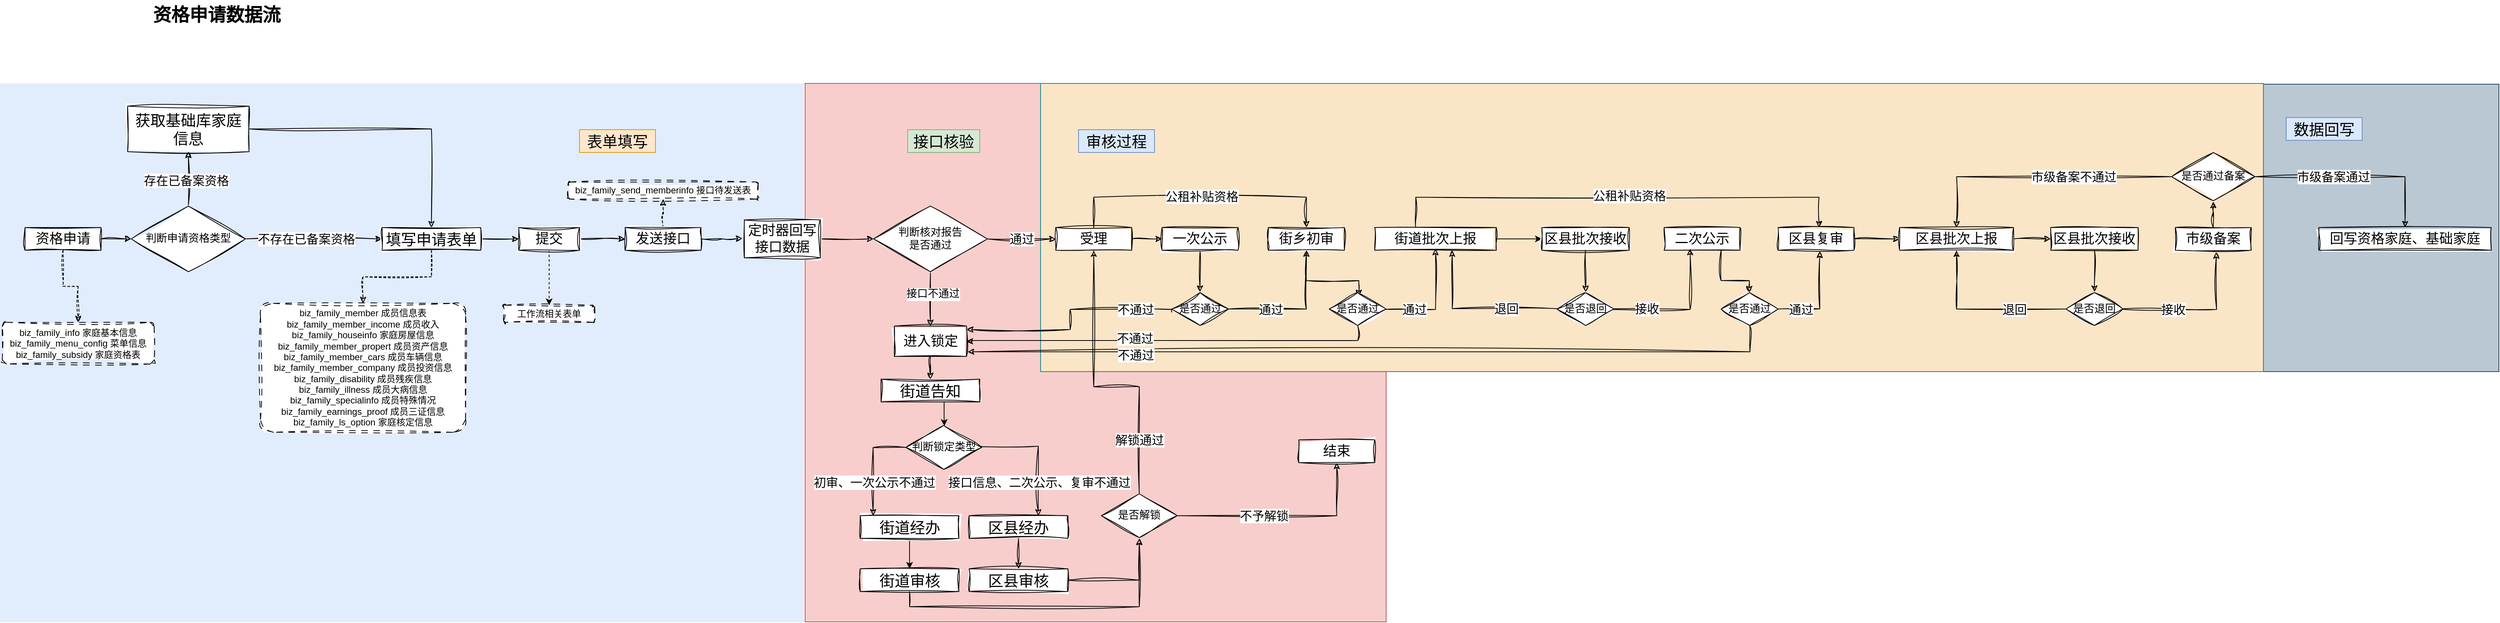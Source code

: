 <mxfile version="21.6.6" type="github">
  <diagram name="第 1 页" id="L3xyPryuT6cQ3fmTiVPL">
    <mxGraphModel dx="4630" dy="2314" grid="1" gridSize="10" guides="1" tooltips="1" connect="1" arrows="1" fold="1" page="1" pageScale="1" pageWidth="850" pageHeight="1100" math="0" shadow="0">
      <root>
        <mxCell id="0" />
        <mxCell id="1" parent="0" />
        <mxCell id="vz7TybBeLEqPIu0Ode82-105" value="" style="rounded=0;whiteSpace=wrap;html=1;strokeColor=#23445d;fontFamily=Helvetica;fontSize=12;fillColor=#bac8d3;" vertex="1" parent="1">
          <mxGeometry x="2520" y="161" width="310" height="379" as="geometry" />
        </mxCell>
        <mxCell id="yCfuCtmDYK_FV-YPYzmW-62" value="" style="rounded=0;whiteSpace=wrap;html=1;strokeColor=#b85450;fillColor=#f8cecc;" parent="1" vertex="1">
          <mxGeometry x="600" y="160" width="765" height="710" as="geometry" />
        </mxCell>
        <mxCell id="yCfuCtmDYK_FV-YPYzmW-61" value="" style="rounded=0;whiteSpace=wrap;html=1;strokeColor=#0F8B8D;fontColor=#143642;fillColor=#FAE5C7;glass=0;shadow=0;" parent="1" vertex="1">
          <mxGeometry x="910" y="160" width="1610" height="380" as="geometry" />
        </mxCell>
        <mxCell id="yCfuCtmDYK_FV-YPYzmW-57" value="" style="rounded=0;whiteSpace=wrap;html=1;dashed=1;opacity=80;fillColor=#dae8fc;strokeColor=#6c8ebf;fillStyle=auto;gradientColor=none;align=left;fontSize=16;strokeWidth=0;" parent="1" vertex="1">
          <mxGeometry x="-460" y="160" width="1058" height="710" as="geometry" />
        </mxCell>
        <mxCell id="1xCJAlItFcg6lwi7AEPt-1" value="资格申请数据流" style="text;strokeColor=none;fillColor=none;html=1;fontSize=24;fontStyle=1;verticalAlign=middle;align=center;sketch=1;curveFitting=1;jiggle=2;fontFamily=Comic Sans MS;" parent="1" vertex="1">
          <mxGeometry x="-270" y="50" width="190" height="40" as="geometry" />
        </mxCell>
        <mxCell id="1xCJAlItFcg6lwi7AEPt-4" style="edgeStyle=orthogonalEdgeStyle;rounded=0;sketch=1;hachureGap=4;jiggle=2;curveFitting=1;orthogonalLoop=1;jettySize=auto;html=1;exitX=1;exitY=0.5;exitDx=0;exitDy=0;fontFamily=Comic Sans MS;fontSize=16;" parent="1" source="yCfuCtmDYK_FV-YPYzmW-40" target="1xCJAlItFcg6lwi7AEPt-3" edge="1">
          <mxGeometry relative="1" as="geometry" />
        </mxCell>
        <mxCell id="yCfuCtmDYK_FV-YPYzmW-42" value="不存在已备案资格" style="edgeLabel;html=1;align=center;verticalAlign=middle;resizable=0;points=[];fontSize=16;fontFamily=Comic Sans MS;" parent="1xCJAlItFcg6lwi7AEPt-4" vertex="1" connectable="0">
          <mxGeometry x="0.073" y="-2" relative="1" as="geometry">
            <mxPoint x="-17" y="-2" as="offset" />
          </mxGeometry>
        </mxCell>
        <mxCell id="vz7TybBeLEqPIu0Ode82-3" value="" style="edgeStyle=orthogonalEdgeStyle;rounded=0;orthogonalLoop=1;jettySize=auto;html=1;dashed=1;sketch=1;curveFitting=1;jiggle=2;" edge="1" parent="1" source="1xCJAlItFcg6lwi7AEPt-2" target="vz7TybBeLEqPIu0Ode82-2">
          <mxGeometry relative="1" as="geometry" />
        </mxCell>
        <mxCell id="1xCJAlItFcg6lwi7AEPt-2" value="资格申请" style="rounded=0;whiteSpace=wrap;html=1;fontSize=18;sketch=1;curveFitting=1;jiggle=2;fontFamily=Comic Sans MS;" parent="1" vertex="1">
          <mxGeometry x="-427" y="350" width="100" height="30" as="geometry" />
        </mxCell>
        <mxCell id="1xCJAlItFcg6lwi7AEPt-7" style="edgeStyle=orthogonalEdgeStyle;rounded=0;sketch=1;hachureGap=4;jiggle=2;curveFitting=1;orthogonalLoop=1;jettySize=auto;html=1;exitX=1;exitY=0.5;exitDx=0;exitDy=0;fontFamily=Comic Sans MS;fontSize=16;" parent="1" source="1xCJAlItFcg6lwi7AEPt-3" target="1xCJAlItFcg6lwi7AEPt-5" edge="1">
          <mxGeometry relative="1" as="geometry" />
        </mxCell>
        <mxCell id="vz7TybBeLEqPIu0Ode82-5" value="" style="edgeStyle=orthogonalEdgeStyle;rounded=0;orthogonalLoop=1;jettySize=auto;html=1;dashed=1;sketch=1;curveFitting=1;jiggle=2;" edge="1" parent="1" source="1xCJAlItFcg6lwi7AEPt-3" target="vz7TybBeLEqPIu0Ode82-4">
          <mxGeometry relative="1" as="geometry" />
        </mxCell>
        <mxCell id="1xCJAlItFcg6lwi7AEPt-3" value="填写申请表单" style="rounded=0;whiteSpace=wrap;html=1;sketch=1;hachureGap=4;jiggle=2;curveFitting=1;fontFamily=Comic Sans MS;fontSize=20;" parent="1" vertex="1">
          <mxGeometry x="43" y="350" width="130" height="30" as="geometry" />
        </mxCell>
        <mxCell id="1xCJAlItFcg6lwi7AEPt-9" style="edgeStyle=orthogonalEdgeStyle;rounded=0;sketch=1;hachureGap=4;jiggle=2;curveFitting=1;orthogonalLoop=1;jettySize=auto;html=1;exitX=1;exitY=0.5;exitDx=0;exitDy=0;entryX=0;entryY=0.5;entryDx=0;entryDy=0;fontFamily=Comic Sans MS;fontSize=16;" parent="1" source="1xCJAlItFcg6lwi7AEPt-5" target="1xCJAlItFcg6lwi7AEPt-8" edge="1">
          <mxGeometry relative="1" as="geometry" />
        </mxCell>
        <mxCell id="vz7TybBeLEqPIu0Ode82-7" value="" style="edgeStyle=orthogonalEdgeStyle;rounded=0;orthogonalLoop=1;jettySize=auto;html=1;fontFamily=Helvetica;fontSize=12;fontColor=default;dashed=1;" edge="1" parent="1" source="1xCJAlItFcg6lwi7AEPt-5" target="vz7TybBeLEqPIu0Ode82-6">
          <mxGeometry relative="1" as="geometry" />
        </mxCell>
        <mxCell id="1xCJAlItFcg6lwi7AEPt-5" value="提交" style="rounded=0;whiteSpace=wrap;html=1;fontSize=18;sketch=1;curveFitting=1;jiggle=2;fontFamily=Comic Sans MS;" parent="1" vertex="1">
          <mxGeometry x="223" y="350" width="80" height="30" as="geometry" />
        </mxCell>
        <mxCell id="vz7TybBeLEqPIu0Ode82-102" value="" style="edgeStyle=orthogonalEdgeStyle;rounded=0;orthogonalLoop=1;jettySize=auto;html=1;fontFamily=Helvetica;fontSize=12;fontColor=default;sketch=1;curveFitting=1;jiggle=2;dashed=1;" edge="1" parent="1" source="1xCJAlItFcg6lwi7AEPt-8" target="vz7TybBeLEqPIu0Ode82-101">
          <mxGeometry relative="1" as="geometry" />
        </mxCell>
        <mxCell id="1xCJAlItFcg6lwi7AEPt-8" value="发送接口" style="rounded=0;whiteSpace=wrap;html=1;fontSize=18;sketch=1;curveFitting=1;jiggle=2;fontFamily=Comic Sans MS;" parent="1" vertex="1">
          <mxGeometry x="363" y="350" width="100" height="30" as="geometry" />
        </mxCell>
        <mxCell id="1xCJAlItFcg6lwi7AEPt-13" value="通过" style="edgeStyle=orthogonalEdgeStyle;rounded=0;sketch=1;hachureGap=4;jiggle=2;curveFitting=1;orthogonalLoop=1;jettySize=auto;html=1;entryX=0;entryY=0.5;entryDx=0;entryDy=0;fontFamily=Comic Sans MS;fontSize=16;" parent="1" source="1xCJAlItFcg6lwi7AEPt-10" target="1xCJAlItFcg6lwi7AEPt-12" edge="1">
          <mxGeometry relative="1" as="geometry" />
        </mxCell>
        <mxCell id="1xCJAlItFcg6lwi7AEPt-15" style="edgeStyle=orthogonalEdgeStyle;rounded=0;sketch=1;hachureGap=4;jiggle=2;curveFitting=1;orthogonalLoop=1;jettySize=auto;html=1;entryX=0.5;entryY=0;entryDx=0;entryDy=0;fontFamily=Comic Sans MS;fontSize=16;" parent="1" source="1xCJAlItFcg6lwi7AEPt-10" target="1xCJAlItFcg6lwi7AEPt-14" edge="1">
          <mxGeometry relative="1" as="geometry" />
        </mxCell>
        <mxCell id="yCfuCtmDYK_FV-YPYzmW-33" value="接口不通过" style="edgeLabel;html=1;align=center;verticalAlign=middle;resizable=0;points=[];fontSize=14;fontFamily=Comic Sans MS;" parent="1xCJAlItFcg6lwi7AEPt-15" vertex="1" connectable="0">
          <mxGeometry x="-0.2" y="3" relative="1" as="geometry">
            <mxPoint as="offset" />
          </mxGeometry>
        </mxCell>
        <mxCell id="1xCJAlItFcg6lwi7AEPt-10" value="判断核对报告&lt;br&gt;是否通过" style="html=1;whiteSpace=wrap;aspect=fixed;shape=isoRectangle;sketch=1;hachureGap=4;jiggle=2;curveFitting=1;fontFamily=Comic Sans MS;fontSize=14;" parent="1" vertex="1">
          <mxGeometry x="690.01" y="320" width="150" height="90" as="geometry" />
        </mxCell>
        <mxCell id="1xCJAlItFcg6lwi7AEPt-22" style="edgeStyle=orthogonalEdgeStyle;rounded=0;sketch=1;hachureGap=4;jiggle=2;curveFitting=1;orthogonalLoop=1;jettySize=auto;html=1;exitX=1;exitY=0.5;exitDx=0;exitDy=0;entryX=0;entryY=0.5;entryDx=0;entryDy=0;fontFamily=Comic Sans MS;fontSize=16;" parent="1" source="1xCJAlItFcg6lwi7AEPt-12" target="1xCJAlItFcg6lwi7AEPt-19" edge="1">
          <mxGeometry relative="1" as="geometry" />
        </mxCell>
        <mxCell id="yCfuCtmDYK_FV-YPYzmW-25" style="edgeStyle=orthogonalEdgeStyle;rounded=0;sketch=1;hachureGap=4;jiggle=2;curveFitting=1;orthogonalLoop=1;jettySize=auto;html=1;exitX=0.5;exitY=0;exitDx=0;exitDy=0;entryX=0.5;entryY=0;entryDx=0;entryDy=0;fontFamily=Comic Sans MS;fontSize=16;" parent="1" target="1xCJAlItFcg6lwi7AEPt-20" edge="1">
          <mxGeometry relative="1" as="geometry">
            <mxPoint x="980" y="350" as="sourcePoint" />
            <mxPoint x="1235" y="350" as="targetPoint" />
            <Array as="points">
              <mxPoint x="980" y="310" />
              <mxPoint x="1260" y="310" />
            </Array>
          </mxGeometry>
        </mxCell>
        <mxCell id="yCfuCtmDYK_FV-YPYzmW-34" value="公租补贴资格" style="edgeLabel;html=1;align=center;verticalAlign=middle;resizable=0;points=[];fontSize=16;fontFamily=Comic Sans MS;" parent="yCfuCtmDYK_FV-YPYzmW-25" vertex="1" connectable="0">
          <mxGeometry x="0.009" y="1" relative="1" as="geometry">
            <mxPoint as="offset" />
          </mxGeometry>
        </mxCell>
        <mxCell id="1xCJAlItFcg6lwi7AEPt-12" value="受理" style="rounded=0;whiteSpace=wrap;html=1;fontSize=18;sketch=1;curveFitting=1;jiggle=2;fontFamily=Comic Sans MS;" parent="1" vertex="1">
          <mxGeometry x="930" y="350" width="100" height="30" as="geometry" />
        </mxCell>
        <mxCell id="yCfuCtmDYK_FV-YPYzmW-6" value="" style="edgeStyle=orthogonalEdgeStyle;rounded=0;sketch=1;hachureGap=4;jiggle=2;curveFitting=1;orthogonalLoop=1;jettySize=auto;html=1;fontFamily=Comic Sans MS;fontSize=16;" parent="1" source="1xCJAlItFcg6lwi7AEPt-14" target="yCfuCtmDYK_FV-YPYzmW-5" edge="1">
          <mxGeometry relative="1" as="geometry" />
        </mxCell>
        <mxCell id="1xCJAlItFcg6lwi7AEPt-14" value="进入锁定" style="rounded=0;whiteSpace=wrap;html=1;fontSize=18;sketch=1;curveFitting=1;jiggle=2;fontFamily=Comic Sans MS;" parent="1" vertex="1">
          <mxGeometry x="717.52" y="480" width="94.99" height="40" as="geometry" />
        </mxCell>
        <mxCell id="vz7TybBeLEqPIu0Ode82-38" style="edgeStyle=orthogonalEdgeStyle;rounded=0;orthogonalLoop=1;jettySize=auto;html=1;exitX=0.5;exitY=1;exitDx=0;exitDy=0;fontFamily=Helvetica;fontSize=12;fontColor=default;sketch=1;curveFitting=1;jiggle=2;" edge="1" parent="1" source="1xCJAlItFcg6lwi7AEPt-19" target="vz7TybBeLEqPIu0Ode82-37">
          <mxGeometry relative="1" as="geometry" />
        </mxCell>
        <mxCell id="1xCJAlItFcg6lwi7AEPt-19" value="一次公示" style="rounded=0;whiteSpace=wrap;html=1;fontSize=18;sketch=1;curveFitting=1;jiggle=2;fontFamily=Comic Sans MS;" parent="1" vertex="1">
          <mxGeometry x="1070" y="350" width="100" height="30" as="geometry" />
        </mxCell>
        <mxCell id="yCfuCtmDYK_FV-YPYzmW-23" style="edgeStyle=orthogonalEdgeStyle;rounded=0;hachureGap=4;orthogonalLoop=1;jettySize=auto;html=1;exitX=0.5;exitY=0;exitDx=0;exitDy=0;fontFamily=Comic Sans MS;fontSize=16;entryX=0.5;entryY=0;entryDx=0;entryDy=0;sketch=1;curveFitting=1;jiggle=2;" parent="1" edge="1">
          <mxGeometry relative="1" as="geometry">
            <mxPoint x="1404" y="350" as="sourcePoint" />
            <mxPoint x="1935" y="350" as="targetPoint" />
            <Array as="points">
              <mxPoint x="1404" y="310" />
              <mxPoint x="1935" y="310" />
            </Array>
          </mxGeometry>
        </mxCell>
        <mxCell id="yCfuCtmDYK_FV-YPYzmW-36" value="公租补贴资格" style="edgeLabel;html=1;align=center;verticalAlign=middle;resizable=0;points=[];fontSize=16;fontFamily=Comic Sans MS;" parent="yCfuCtmDYK_FV-YPYzmW-23" vertex="1" connectable="0">
          <mxGeometry x="-0.033" y="2" relative="1" as="geometry">
            <mxPoint x="25" as="offset" />
          </mxGeometry>
        </mxCell>
        <mxCell id="vz7TybBeLEqPIu0Ode82-45" style="edgeStyle=orthogonalEdgeStyle;rounded=0;orthogonalLoop=1;jettySize=auto;html=1;entryX=0.521;entryY=0.124;entryDx=0;entryDy=0;entryPerimeter=0;fontFamily=Helvetica;fontSize=12;fontColor=default;sketch=1;curveFitting=1;jiggle=2;" edge="1" parent="1" source="1xCJAlItFcg6lwi7AEPt-20" target="vz7TybBeLEqPIu0Ode82-44">
          <mxGeometry relative="1" as="geometry">
            <Array as="points">
              <mxPoint x="1260" y="420" />
              <mxPoint x="1329" y="420" />
            </Array>
          </mxGeometry>
        </mxCell>
        <mxCell id="1xCJAlItFcg6lwi7AEPt-20" value="街乡初审" style="rounded=0;whiteSpace=wrap;html=1;fontSize=18;sketch=1;curveFitting=1;jiggle=2;fontFamily=Comic Sans MS;" parent="1" vertex="1">
          <mxGeometry x="1210" y="350" width="100" height="30" as="geometry" />
        </mxCell>
        <mxCell id="vz7TybBeLEqPIu0Ode82-49" value="" style="edgeStyle=orthogonalEdgeStyle;rounded=0;orthogonalLoop=1;jettySize=auto;html=1;fontFamily=Helvetica;fontSize=12;fontColor=default;" edge="1" parent="1" source="1xCJAlItFcg6lwi7AEPt-21" target="vz7TybBeLEqPIu0Ode82-48">
          <mxGeometry relative="1" as="geometry" />
        </mxCell>
        <mxCell id="1xCJAlItFcg6lwi7AEPt-21" value="街道批次上报" style="rounded=0;whiteSpace=wrap;html=1;fontSize=18;sketch=1;curveFitting=1;jiggle=2;fontFamily=Comic Sans MS;" parent="1" vertex="1">
          <mxGeometry x="1350" y="350" width="160" height="30" as="geometry" />
        </mxCell>
        <mxCell id="vz7TybBeLEqPIu0Ode82-60" style="edgeStyle=orthogonalEdgeStyle;rounded=0;orthogonalLoop=1;jettySize=auto;html=1;exitX=0.75;exitY=1;exitDx=0;exitDy=0;entryX=0.496;entryY=0.012;entryDx=0;entryDy=0;entryPerimeter=0;fontFamily=Helvetica;fontSize=12;fontColor=default;sketch=1;curveFitting=1;jiggle=2;" edge="1" parent="1" source="1xCJAlItFcg6lwi7AEPt-23" target="vz7TybBeLEqPIu0Ode82-59">
          <mxGeometry relative="1" as="geometry">
            <Array as="points">
              <mxPoint x="1806" y="420" />
              <mxPoint x="1843" y="420" />
            </Array>
          </mxGeometry>
        </mxCell>
        <mxCell id="1xCJAlItFcg6lwi7AEPt-23" value="二次公示" style="rounded=0;whiteSpace=wrap;html=1;fontSize=18;sketch=1;curveFitting=1;jiggle=2;fontFamily=Comic Sans MS;" parent="1" vertex="1">
          <mxGeometry x="1731" y="350" width="100" height="30" as="geometry" />
        </mxCell>
        <mxCell id="vz7TybBeLEqPIu0Ode82-92" style="edgeStyle=orthogonalEdgeStyle;rounded=0;orthogonalLoop=1;jettySize=auto;html=1;entryX=0.509;entryY=0.028;entryDx=0;entryDy=0;entryPerimeter=0;fontFamily=Helvetica;fontSize=12;fontColor=default;" edge="1" parent="1" source="yCfuCtmDYK_FV-YPYzmW-5" target="vz7TybBeLEqPIu0Ode82-87">
          <mxGeometry relative="1" as="geometry">
            <Array as="points">
              <mxPoint x="783" y="600" />
              <mxPoint x="783" y="600" />
            </Array>
          </mxGeometry>
        </mxCell>
        <mxCell id="yCfuCtmDYK_FV-YPYzmW-5" value="街道告知" style="rounded=0;whiteSpace=wrap;html=1;sketch=1;hachureGap=4;jiggle=2;curveFitting=1;fontFamily=Comic Sans MS;fontSize=20;" parent="1" vertex="1">
          <mxGeometry x="700.02" y="550" width="130" height="30" as="geometry" />
        </mxCell>
        <mxCell id="yCfuCtmDYK_FV-YPYzmW-11" value="" style="edgeStyle=orthogonalEdgeStyle;rounded=0;sketch=1;hachureGap=4;jiggle=2;curveFitting=1;orthogonalLoop=1;jettySize=auto;html=1;fontFamily=Comic Sans MS;fontSize=16;" parent="1" source="yCfuCtmDYK_FV-YPYzmW-7" target="yCfuCtmDYK_FV-YPYzmW-9" edge="1">
          <mxGeometry relative="1" as="geometry" />
        </mxCell>
        <mxCell id="yCfuCtmDYK_FV-YPYzmW-7" value="区县经办" style="rounded=0;whiteSpace=wrap;html=1;sketch=1;hachureGap=4;jiggle=2;curveFitting=1;fontFamily=Comic Sans MS;fontSize=20;" parent="1" vertex="1">
          <mxGeometry x="816" y="730" width="130" height="30" as="geometry" />
        </mxCell>
        <mxCell id="yCfuCtmDYK_FV-YPYzmW-12" style="edgeStyle=orthogonalEdgeStyle;rounded=0;sketch=1;hachureGap=4;jiggle=2;curveFitting=1;orthogonalLoop=1;jettySize=auto;html=1;entryX=0.5;entryY=1;entryDx=0;entryDy=0;fontFamily=Comic Sans MS;fontSize=16;" parent="1" source="yCfuCtmDYK_FV-YPYzmW-13" target="1xCJAlItFcg6lwi7AEPt-12" edge="1">
          <mxGeometry relative="1" as="geometry">
            <Array as="points">
              <mxPoint x="1040" y="560" />
              <mxPoint x="980" y="560" />
            </Array>
          </mxGeometry>
        </mxCell>
        <mxCell id="yCfuCtmDYK_FV-YPYzmW-15" value="解锁通过" style="edgeLabel;html=1;align=center;verticalAlign=middle;resizable=0;points=[];fontSize=16;fontFamily=Comic Sans MS;" parent="yCfuCtmDYK_FV-YPYzmW-12" vertex="1" connectable="0">
          <mxGeometry x="-0.031" y="-4" relative="1" as="geometry">
            <mxPoint x="44" y="74" as="offset" />
          </mxGeometry>
        </mxCell>
        <mxCell id="yCfuCtmDYK_FV-YPYzmW-9" value="区县审核" style="rounded=0;whiteSpace=wrap;html=1;sketch=1;hachureGap=4;jiggle=2;curveFitting=1;fontFamily=Comic Sans MS;fontSize=20;" parent="1" vertex="1">
          <mxGeometry x="816" y="800" width="130" height="30" as="geometry" />
        </mxCell>
        <mxCell id="yCfuCtmDYK_FV-YPYzmW-14" value="" style="edgeStyle=orthogonalEdgeStyle;rounded=0;sketch=1;hachureGap=4;jiggle=2;curveFitting=1;orthogonalLoop=1;jettySize=auto;html=1;entryX=0.5;entryY=1;entryDx=0;entryDy=0;fontFamily=Comic Sans MS;fontSize=16;" parent="1" source="yCfuCtmDYK_FV-YPYzmW-9" target="yCfuCtmDYK_FV-YPYzmW-13" edge="1">
          <mxGeometry relative="1" as="geometry">
            <mxPoint x="830" y="725" as="sourcePoint" />
            <mxPoint x="980" y="380" as="targetPoint" />
          </mxGeometry>
        </mxCell>
        <mxCell id="yCfuCtmDYK_FV-YPYzmW-18" value="" style="edgeStyle=orthogonalEdgeStyle;rounded=0;sketch=1;hachureGap=4;jiggle=2;curveFitting=1;orthogonalLoop=1;jettySize=auto;html=1;fontFamily=Comic Sans MS;fontSize=16;" parent="1" source="yCfuCtmDYK_FV-YPYzmW-13" target="yCfuCtmDYK_FV-YPYzmW-17" edge="1">
          <mxGeometry relative="1" as="geometry" />
        </mxCell>
        <mxCell id="yCfuCtmDYK_FV-YPYzmW-19" value="不予解锁" style="edgeLabel;html=1;align=center;verticalAlign=middle;resizable=0;points=[];fontSize=16;fontFamily=Comic Sans MS;" parent="yCfuCtmDYK_FV-YPYzmW-18" vertex="1" connectable="0">
          <mxGeometry x="-0.284" y="-1" relative="1" as="geometry">
            <mxPoint x="14" y="-1" as="offset" />
          </mxGeometry>
        </mxCell>
        <mxCell id="yCfuCtmDYK_FV-YPYzmW-13" value="是否解锁" style="html=1;whiteSpace=wrap;aspect=fixed;shape=isoRectangle;sketch=1;hachureGap=4;jiggle=2;curveFitting=1;fontFamily=Comic Sans MS;fontSize=14;" parent="1" vertex="1">
          <mxGeometry x="990" y="700" width="100" height="60" as="geometry" />
        </mxCell>
        <mxCell id="yCfuCtmDYK_FV-YPYzmW-17" value="结束" style="rounded=0;whiteSpace=wrap;html=1;fontSize=18;sketch=1;curveFitting=1;jiggle=2;fontFamily=Comic Sans MS;" parent="1" vertex="1">
          <mxGeometry x="1250" y="630" width="100" height="30" as="geometry" />
        </mxCell>
        <mxCell id="yCfuCtmDYK_FV-YPYzmW-29" value="" style="edgeStyle=orthogonalEdgeStyle;rounded=0;sketch=1;hachureGap=4;jiggle=2;curveFitting=1;orthogonalLoop=1;jettySize=auto;html=1;fontFamily=Comic Sans MS;fontSize=16;" parent="1" source="yCfuCtmDYK_FV-YPYzmW-26" target="yCfuCtmDYK_FV-YPYzmW-28" edge="1">
          <mxGeometry relative="1" as="geometry" />
        </mxCell>
        <mxCell id="yCfuCtmDYK_FV-YPYzmW-26" value="区县复审" style="rounded=0;whiteSpace=wrap;html=1;fontSize=18;sketch=1;curveFitting=1;jiggle=2;fontFamily=Comic Sans MS;" parent="1" vertex="1">
          <mxGeometry x="1881" y="350" width="100" height="30" as="geometry" />
        </mxCell>
        <mxCell id="vz7TybBeLEqPIu0Ode82-69" value="" style="edgeStyle=orthogonalEdgeStyle;rounded=0;orthogonalLoop=1;jettySize=auto;html=1;fontFamily=Helvetica;fontSize=12;fontColor=default;sketch=1;curveFitting=1;jiggle=2;" edge="1" parent="1" source="yCfuCtmDYK_FV-YPYzmW-28" target="vz7TybBeLEqPIu0Ode82-66">
          <mxGeometry relative="1" as="geometry" />
        </mxCell>
        <mxCell id="yCfuCtmDYK_FV-YPYzmW-28" value="区县批次上报" style="rounded=0;whiteSpace=wrap;html=1;fontSize=18;sketch=1;curveFitting=1;jiggle=2;fontFamily=Comic Sans MS;" parent="1" vertex="1">
          <mxGeometry x="2041" y="350" width="150" height="30" as="geometry" />
        </mxCell>
        <mxCell id="vz7TybBeLEqPIu0Ode82-77" value="" style="edgeStyle=orthogonalEdgeStyle;rounded=0;orthogonalLoop=1;jettySize=auto;html=1;fontFamily=Helvetica;fontSize=12;fontColor=default;sketch=1;curveFitting=1;jiggle=2;" edge="1" parent="1" source="yCfuCtmDYK_FV-YPYzmW-30" target="vz7TybBeLEqPIu0Ode82-76">
          <mxGeometry relative="1" as="geometry" />
        </mxCell>
        <mxCell id="yCfuCtmDYK_FV-YPYzmW-30" value="市级备案" style="rounded=0;whiteSpace=wrap;html=1;fontSize=18;sketch=1;curveFitting=1;jiggle=2;fontFamily=Comic Sans MS;" parent="1" vertex="1">
          <mxGeometry x="2404" y="350" width="100" height="30" as="geometry" />
        </mxCell>
        <mxCell id="yCfuCtmDYK_FV-YPYzmW-41" value="" style="edgeStyle=orthogonalEdgeStyle;rounded=0;sketch=1;hachureGap=4;jiggle=2;curveFitting=1;orthogonalLoop=1;jettySize=auto;html=1;exitX=1;exitY=0.5;exitDx=0;exitDy=0;fontFamily=Comic Sans MS;fontSize=16;" parent="1" source="1xCJAlItFcg6lwi7AEPt-2" target="yCfuCtmDYK_FV-YPYzmW-40" edge="1">
          <mxGeometry relative="1" as="geometry">
            <mxPoint x="-327" y="365" as="sourcePoint" />
            <mxPoint x="-67" y="365" as="targetPoint" />
          </mxGeometry>
        </mxCell>
        <mxCell id="yCfuCtmDYK_FV-YPYzmW-45" value="" style="edgeStyle=orthogonalEdgeStyle;rounded=0;sketch=1;hachureGap=4;jiggle=2;curveFitting=1;orthogonalLoop=1;jettySize=auto;html=1;fontFamily=Comic Sans MS;fontSize=16;" parent="1" source="yCfuCtmDYK_FV-YPYzmW-40" target="yCfuCtmDYK_FV-YPYzmW-44" edge="1">
          <mxGeometry relative="1" as="geometry" />
        </mxCell>
        <mxCell id="yCfuCtmDYK_FV-YPYzmW-47" value="存在已备案资格" style="edgeLabel;html=1;align=center;verticalAlign=middle;resizable=0;points=[];fontSize=16;fontFamily=Comic Sans MS;" parent="yCfuCtmDYK_FV-YPYzmW-45" vertex="1" connectable="0">
          <mxGeometry x="-0.09" y="3" relative="1" as="geometry">
            <mxPoint as="offset" />
          </mxGeometry>
        </mxCell>
        <mxCell id="yCfuCtmDYK_FV-YPYzmW-40" value="判断申请资格类型" style="html=1;whiteSpace=wrap;aspect=fixed;shape=isoRectangle;sketch=1;hachureGap=4;jiggle=2;curveFitting=1;fontFamily=Comic Sans MS;fontSize=14;" parent="1" vertex="1">
          <mxGeometry x="-287" y="320" width="150" height="90" as="geometry" />
        </mxCell>
        <mxCell id="yCfuCtmDYK_FV-YPYzmW-46" style="edgeStyle=orthogonalEdgeStyle;rounded=0;sketch=1;hachureGap=4;jiggle=2;curveFitting=1;orthogonalLoop=1;jettySize=auto;html=1;fontFamily=Comic Sans MS;fontSize=16;" parent="1" source="yCfuCtmDYK_FV-YPYzmW-44" target="1xCJAlItFcg6lwi7AEPt-3" edge="1">
          <mxGeometry relative="1" as="geometry" />
        </mxCell>
        <mxCell id="yCfuCtmDYK_FV-YPYzmW-44" value="获取基础库家庭信息" style="rounded=0;whiteSpace=wrap;html=1;sketch=1;hachureGap=4;jiggle=2;curveFitting=1;fontFamily=Comic Sans MS;fontSize=20;" parent="1" vertex="1">
          <mxGeometry x="-292" y="190" width="160" height="60" as="geometry" />
        </mxCell>
        <mxCell id="yCfuCtmDYK_FV-YPYzmW-49" value="回写资格家庭、基础家庭&lt;br&gt;" style="rounded=0;whiteSpace=wrap;html=1;fontSize=18;sketch=1;curveFitting=1;jiggle=2;fontFamily=Comic Sans MS;" parent="1" vertex="1">
          <mxGeometry x="2593" y="350" width="227" height="30" as="geometry" />
        </mxCell>
        <mxCell id="yCfuCtmDYK_FV-YPYzmW-58" value="表单填写" style="text;html=1;strokeColor=#d79b00;fillColor=#ffe6cc;align=center;verticalAlign=middle;whiteSpace=wrap;rounded=0;fontSize=20;" parent="1" vertex="1">
          <mxGeometry x="303" y="221" width="100" height="30" as="geometry" />
        </mxCell>
        <mxCell id="yCfuCtmDYK_FV-YPYzmW-63" value="接口核验" style="text;html=1;strokeColor=#82b366;fillColor=#d5e8d4;align=center;verticalAlign=middle;whiteSpace=wrap;rounded=0;fontSize=20;" parent="1" vertex="1">
          <mxGeometry x="735" y="221" width="95" height="30" as="geometry" />
        </mxCell>
        <mxCell id="yCfuCtmDYK_FV-YPYzmW-64" value="审核过程" style="text;html=1;strokeColor=#6c8ebf;fillColor=#dae8fc;align=center;verticalAlign=middle;whiteSpace=wrap;rounded=0;fontSize=20;" parent="1" vertex="1">
          <mxGeometry x="960" y="221" width="100" height="30" as="geometry" />
        </mxCell>
        <mxCell id="vz7TybBeLEqPIu0Ode82-2" value="biz_family_info 家庭基本信息&lt;br&gt;biz_family_menu_config 菜单信息&lt;br&gt;biz_family_subsidy 家庭资格表" style="rounded=1;arcSize=10;whiteSpace=wrap;html=1;align=center;sketch=1;curveFitting=1;jiggle=2;dashed=1;dashPattern=8 8;" vertex="1" parent="1">
          <mxGeometry x="-457" y="475" width="200" height="55" as="geometry" />
        </mxCell>
        <mxCell id="vz7TybBeLEqPIu0Ode82-4" value="biz_family_member 成员信息表&lt;br&gt;biz_family_member_income 成员收入biz_family_houseinfo 家庭房屋信息&lt;br&gt;biz_family_member_propert 成员资产信息&lt;br&gt;biz_family_member_cars 成员车辆信息&lt;br&gt;biz_family_member_company 成员投资信息&lt;br&gt;biz_family_disability 成员残疾信息&lt;br&gt;biz_family_illness 成员大病信息&lt;br&gt;biz_family_specialinfo 成员特殊情况&lt;br&gt;biz_family_earnings_proof 成员三证信息&lt;br&gt;biz_family_ls_option 家庭核定信息" style="rounded=1;arcSize=10;whiteSpace=wrap;html=1;align=center;sketch=1;curveFitting=1;jiggle=2;dashed=1;dashPattern=8 8;" vertex="1" parent="1">
          <mxGeometry x="-117" y="450" width="270" height="170" as="geometry" />
        </mxCell>
        <mxCell id="vz7TybBeLEqPIu0Ode82-6" value="工作流相关表单" style="rounded=1;arcSize=10;whiteSpace=wrap;html=1;align=center;sketch=1;curveFitting=1;jiggle=2;dashed=1;dashPattern=8 8;" vertex="1" parent="1">
          <mxGeometry x="203" y="452.5" width="120" height="22.5" as="geometry" />
        </mxCell>
        <mxCell id="vz7TybBeLEqPIu0Ode82-39" style="edgeStyle=orthogonalEdgeStyle;rounded=0;orthogonalLoop=1;jettySize=auto;html=1;entryX=0.5;entryY=1;entryDx=0;entryDy=0;fontFamily=Helvetica;fontSize=12;fontColor=default;sketch=1;curveFitting=1;jiggle=2;" edge="1" parent="1" source="vz7TybBeLEqPIu0Ode82-37" target="1xCJAlItFcg6lwi7AEPt-20">
          <mxGeometry relative="1" as="geometry" />
        </mxCell>
        <mxCell id="vz7TybBeLEqPIu0Ode82-40" value="通过" style="edgeLabel;html=1;align=center;verticalAlign=middle;resizable=0;points=[];fontSize=16;fontFamily=Helvetica;fontColor=default;" vertex="1" connectable="0" parent="vz7TybBeLEqPIu0Ode82-39">
          <mxGeometry x="-0.53" y="1" relative="1" as="geometry">
            <mxPoint x="13" y="1" as="offset" />
          </mxGeometry>
        </mxCell>
        <mxCell id="vz7TybBeLEqPIu0Ode82-42" style="edgeStyle=orthogonalEdgeStyle;rounded=0;orthogonalLoop=1;jettySize=auto;html=1;fontFamily=Helvetica;fontSize=12;fontColor=default;entryX=1.006;entryY=0.113;entryDx=0;entryDy=0;entryPerimeter=0;sketch=1;curveFitting=1;jiggle=2;" edge="1" parent="1" target="1xCJAlItFcg6lwi7AEPt-14">
          <mxGeometry relative="1" as="geometry">
            <mxPoint x="1082.5" y="461.524" as="sourcePoint" />
            <mxPoint x="815.01" y="484" as="targetPoint" />
            <Array as="points">
              <mxPoint x="1083" y="458" />
              <mxPoint x="949" y="458" />
              <mxPoint x="949" y="485" />
            </Array>
          </mxGeometry>
        </mxCell>
        <mxCell id="vz7TybBeLEqPIu0Ode82-43" value="不通过" style="edgeLabel;html=1;align=center;verticalAlign=middle;resizable=0;points=[];fontSize=16;fontFamily=Helvetica;fontColor=default;" vertex="1" connectable="0" parent="vz7TybBeLEqPIu0Ode82-42">
          <mxGeometry x="-0.77" y="3" relative="1" as="geometry">
            <mxPoint x="-17" y="-3" as="offset" />
          </mxGeometry>
        </mxCell>
        <mxCell id="vz7TybBeLEqPIu0Ode82-37" value="是否通过" style="html=1;whiteSpace=wrap;aspect=fixed;shape=isoRectangle;sketch=1;hachureGap=4;jiggle=2;curveFitting=1;fontFamily=Comic Sans MS;fontSize=14;" vertex="1" parent="1">
          <mxGeometry x="1082.5" y="435" width="75" height="45" as="geometry" />
        </mxCell>
        <mxCell id="vz7TybBeLEqPIu0Ode82-46" style="edgeStyle=orthogonalEdgeStyle;rounded=0;orthogonalLoop=1;jettySize=auto;html=1;entryX=0.5;entryY=1;entryDx=0;entryDy=0;fontFamily=Helvetica;fontSize=12;fontColor=default;sketch=1;curveFitting=1;jiggle=2;" edge="1" parent="1">
          <mxGeometry relative="1" as="geometry">
            <mxPoint x="1365" y="458" as="sourcePoint" />
            <mxPoint x="1430" y="378" as="targetPoint" />
            <Array as="points">
              <mxPoint x="1430" y="458" />
            </Array>
          </mxGeometry>
        </mxCell>
        <mxCell id="vz7TybBeLEqPIu0Ode82-57" value="通过" style="edgeLabel;html=1;align=center;verticalAlign=middle;resizable=0;points=[];fontSize=16;fontFamily=Helvetica;fontColor=default;" vertex="1" connectable="0" parent="vz7TybBeLEqPIu0Ode82-46">
          <mxGeometry x="-0.417" y="2" relative="1" as="geometry">
            <mxPoint x="-6" y="2" as="offset" />
          </mxGeometry>
        </mxCell>
        <mxCell id="vz7TybBeLEqPIu0Ode82-47" style="edgeStyle=orthogonalEdgeStyle;rounded=0;orthogonalLoop=1;jettySize=auto;html=1;entryX=1;entryY=0.5;entryDx=0;entryDy=0;fontFamily=Helvetica;fontSize=12;fontColor=default;exitX=0.503;exitY=1;exitDx=0;exitDy=0;exitPerimeter=0;sketch=1;curveFitting=1;jiggle=2;" edge="1" parent="1" source="vz7TybBeLEqPIu0Ode82-44" target="1xCJAlItFcg6lwi7AEPt-14">
          <mxGeometry relative="1" as="geometry">
            <mxPoint x="1327.476" y="484" as="sourcePoint" />
            <mxPoint x="815.01" y="499" as="targetPoint" />
            <Array as="points">
              <mxPoint x="1328" y="499" />
              <mxPoint x="820" y="499" />
              <mxPoint x="820" y="500" />
            </Array>
          </mxGeometry>
        </mxCell>
        <mxCell id="vz7TybBeLEqPIu0Ode82-58" value="不通过" style="edgeLabel;html=1;align=center;verticalAlign=middle;resizable=0;points=[];fontSize=16;fontFamily=Helvetica;fontColor=default;" vertex="1" connectable="0" parent="vz7TybBeLEqPIu0Ode82-47">
          <mxGeometry x="-0.608" y="2" relative="1" as="geometry">
            <mxPoint x="-208" y="-5" as="offset" />
          </mxGeometry>
        </mxCell>
        <mxCell id="vz7TybBeLEqPIu0Ode82-44" value="是否通过" style="html=1;whiteSpace=wrap;aspect=fixed;shape=isoRectangle;sketch=1;hachureGap=4;jiggle=2;curveFitting=1;fontFamily=Comic Sans MS;fontSize=14;" vertex="1" parent="1">
          <mxGeometry x="1290" y="435" width="75" height="45" as="geometry" />
        </mxCell>
        <mxCell id="vz7TybBeLEqPIu0Ode82-52" value="" style="edgeStyle=orthogonalEdgeStyle;rounded=0;orthogonalLoop=1;jettySize=auto;html=1;fontFamily=Helvetica;fontSize=12;fontColor=default;sketch=1;curveFitting=1;jiggle=2;" edge="1" parent="1" source="vz7TybBeLEqPIu0Ode82-48" target="vz7TybBeLEqPIu0Ode82-51">
          <mxGeometry relative="1" as="geometry" />
        </mxCell>
        <mxCell id="vz7TybBeLEqPIu0Ode82-48" value="区县批次接收" style="rounded=0;whiteSpace=wrap;html=1;fontSize=18;sketch=1;curveFitting=1;jiggle=2;fontFamily=Comic Sans MS;" vertex="1" parent="1">
          <mxGeometry x="1570" y="350" width="115" height="30" as="geometry" />
        </mxCell>
        <mxCell id="vz7TybBeLEqPIu0Ode82-53" style="edgeStyle=orthogonalEdgeStyle;rounded=0;orthogonalLoop=1;jettySize=auto;html=1;entryX=0.553;entryY=0.989;entryDx=0;entryDy=0;entryPerimeter=0;fontFamily=Helvetica;fontSize=12;fontColor=default;sketch=1;curveFitting=1;jiggle=2;" edge="1" parent="1">
          <mxGeometry relative="1" as="geometry">
            <mxPoint x="1644" y="453.378" as="sourcePoint" />
            <mxPoint x="1765.3" y="378.0" as="targetPoint" />
            <Array as="points">
              <mxPoint x="1644" y="458" />
              <mxPoint x="1765" y="458" />
            </Array>
          </mxGeometry>
        </mxCell>
        <mxCell id="vz7TybBeLEqPIu0Ode82-54" value="接收" style="edgeLabel;html=1;align=center;verticalAlign=middle;resizable=0;points=[];fontSize=16;fontFamily=Helvetica;fontColor=default;" vertex="1" connectable="0" parent="vz7TybBeLEqPIu0Ode82-53">
          <mxGeometry x="-0.334" y="1" relative="1" as="geometry">
            <mxPoint as="offset" />
          </mxGeometry>
        </mxCell>
        <mxCell id="vz7TybBeLEqPIu0Ode82-55" style="edgeStyle=orthogonalEdgeStyle;rounded=0;orthogonalLoop=1;jettySize=auto;html=1;fontFamily=Helvetica;fontSize=12;fontColor=default;sketch=1;curveFitting=1;jiggle=2;" edge="1" parent="1" target="1xCJAlItFcg6lwi7AEPt-21">
          <mxGeometry relative="1" as="geometry">
            <mxPoint x="1590" y="457.048" as="sourcePoint" />
            <mxPoint x="1451.6" y="383.14" as="targetPoint" />
            <Array as="points">
              <mxPoint x="1452" y="457" />
            </Array>
          </mxGeometry>
        </mxCell>
        <mxCell id="vz7TybBeLEqPIu0Ode82-56" value="退回" style="edgeLabel;html=1;align=center;verticalAlign=middle;resizable=0;points=[];fontSize=16;fontFamily=Helvetica;fontColor=default;" vertex="1" connectable="0" parent="vz7TybBeLEqPIu0Ode82-55">
          <mxGeometry x="-0.379" y="3" relative="1" as="geometry">
            <mxPoint y="-3" as="offset" />
          </mxGeometry>
        </mxCell>
        <mxCell id="vz7TybBeLEqPIu0Ode82-51" value="是否退回" style="html=1;whiteSpace=wrap;aspect=fixed;shape=isoRectangle;sketch=1;hachureGap=4;jiggle=2;curveFitting=1;fontFamily=Comic Sans MS;fontSize=14;" vertex="1" parent="1">
          <mxGeometry x="1590" y="435" width="75" height="45" as="geometry" />
        </mxCell>
        <mxCell id="vz7TybBeLEqPIu0Ode82-61" style="edgeStyle=orthogonalEdgeStyle;rounded=0;orthogonalLoop=1;jettySize=auto;html=1;entryX=0.549;entryY=1.052;entryDx=0;entryDy=0;fontFamily=Helvetica;fontSize=12;fontColor=default;exitX=1.003;exitY=0.496;exitDx=0;exitDy=0;exitPerimeter=0;entryPerimeter=0;sketch=1;curveFitting=1;jiggle=2;" edge="1" parent="1" source="vz7TybBeLEqPIu0Ode82-59" target="yCfuCtmDYK_FV-YPYzmW-26">
          <mxGeometry relative="1" as="geometry">
            <mxPoint x="1843.476" y="438" as="sourcePoint" />
            <mxPoint x="1931" y="383" as="targetPoint" />
          </mxGeometry>
        </mxCell>
        <mxCell id="vz7TybBeLEqPIu0Ode82-65" value="通过" style="edgeLabel;html=1;align=center;verticalAlign=middle;resizable=0;points=[];fontSize=16;fontFamily=Helvetica;fontColor=default;" vertex="1" connectable="0" parent="vz7TybBeLEqPIu0Ode82-61">
          <mxGeometry x="-0.396" y="-1" relative="1" as="geometry">
            <mxPoint x="-10" y="-1" as="offset" />
          </mxGeometry>
        </mxCell>
        <mxCell id="vz7TybBeLEqPIu0Ode82-63" style="edgeStyle=orthogonalEdgeStyle;rounded=0;orthogonalLoop=1;jettySize=auto;html=1;entryX=1.017;entryY=0.847;entryDx=0;entryDy=0;fontFamily=Helvetica;fontSize=12;fontColor=default;exitX=0.517;exitY=0.976;exitDx=0;exitDy=0;exitPerimeter=0;entryPerimeter=0;sketch=1;curveFitting=1;jiggle=2;" edge="1" parent="1" target="1xCJAlItFcg6lwi7AEPt-14">
          <mxGeometry relative="1" as="geometry">
            <mxPoint x="1843.775" y="478.92" as="sourcePoint" />
            <mxPoint x="817.01" y="514" as="targetPoint" />
            <Array as="points">
              <mxPoint x="1844" y="480" />
              <mxPoint x="1844" y="514" />
            </Array>
          </mxGeometry>
        </mxCell>
        <mxCell id="vz7TybBeLEqPIu0Ode82-64" value="不通过" style="edgeLabel;html=1;align=center;verticalAlign=middle;resizable=0;points=[];fontSize=16;fontFamily=Helvetica;fontColor=default;" vertex="1" connectable="0" parent="vz7TybBeLEqPIu0Ode82-63">
          <mxGeometry x="-0.406" relative="1" as="geometry">
            <mxPoint x="-528" y="4" as="offset" />
          </mxGeometry>
        </mxCell>
        <mxCell id="vz7TybBeLEqPIu0Ode82-59" value="是否通过" style="html=1;whiteSpace=wrap;aspect=fixed;shape=isoRectangle;sketch=1;hachureGap=4;jiggle=2;curveFitting=1;fontFamily=Comic Sans MS;fontSize=14;" vertex="1" parent="1">
          <mxGeometry x="1806" y="435" width="75" height="45" as="geometry" />
        </mxCell>
        <mxCell id="vz7TybBeLEqPIu0Ode82-71" value="" style="edgeStyle=orthogonalEdgeStyle;rounded=0;orthogonalLoop=1;jettySize=auto;html=1;fontFamily=Helvetica;fontSize=12;fontColor=default;sketch=1;curveFitting=1;jiggle=2;" edge="1" parent="1" source="vz7TybBeLEqPIu0Ode82-66" target="vz7TybBeLEqPIu0Ode82-70">
          <mxGeometry relative="1" as="geometry" />
        </mxCell>
        <mxCell id="vz7TybBeLEqPIu0Ode82-66" value="区县批次接收" style="rounded=0;whiteSpace=wrap;html=1;fontSize=18;sketch=1;curveFitting=1;jiggle=2;fontFamily=Comic Sans MS;" vertex="1" parent="1">
          <mxGeometry x="2240" y="350" width="115" height="30" as="geometry" />
        </mxCell>
        <mxCell id="vz7TybBeLEqPIu0Ode82-72" style="edgeStyle=orthogonalEdgeStyle;rounded=0;orthogonalLoop=1;jettySize=auto;html=1;entryX=0.579;entryY=1.086;entryDx=0;entryDy=0;entryPerimeter=0;fontFamily=Helvetica;fontSize=12;fontColor=default;sketch=1;curveFitting=1;jiggle=2;" edge="1" parent="1">
          <mxGeometry relative="1" as="geometry">
            <mxPoint x="2331" y="457.524" as="sourcePoint" />
            <mxPoint x="2457.9" y="382.58" as="targetPoint" />
          </mxGeometry>
        </mxCell>
        <mxCell id="vz7TybBeLEqPIu0Ode82-75" value="接收" style="edgeLabel;html=1;align=center;verticalAlign=middle;resizable=0;points=[];fontSize=16;fontFamily=Helvetica;fontColor=default;" vertex="1" connectable="0" parent="vz7TybBeLEqPIu0Ode82-72">
          <mxGeometry x="-0.254" y="3" relative="1" as="geometry">
            <mxPoint x="-6" y="3" as="offset" />
          </mxGeometry>
        </mxCell>
        <mxCell id="vz7TybBeLEqPIu0Ode82-73" style="edgeStyle=orthogonalEdgeStyle;rounded=0;orthogonalLoop=1;jettySize=auto;html=1;entryX=0.5;entryY=1;entryDx=0;entryDy=0;fontFamily=Helvetica;fontSize=12;fontColor=default;sketch=1;curveFitting=1;jiggle=2;" edge="1" parent="1" source="vz7TybBeLEqPIu0Ode82-70" target="yCfuCtmDYK_FV-YPYzmW-28">
          <mxGeometry relative="1" as="geometry" />
        </mxCell>
        <mxCell id="vz7TybBeLEqPIu0Ode82-74" value="退回" style="edgeLabel;html=1;align=center;verticalAlign=middle;resizable=0;points=[];fontSize=16;fontFamily=Helvetica;fontColor=default;" vertex="1" connectable="0" parent="vz7TybBeLEqPIu0Ode82-73">
          <mxGeometry x="-0.381" y="2" relative="1" as="geometry">
            <mxPoint y="-2" as="offset" />
          </mxGeometry>
        </mxCell>
        <mxCell id="vz7TybBeLEqPIu0Ode82-70" value="是否退回" style="html=1;whiteSpace=wrap;aspect=fixed;shape=isoRectangle;sketch=1;hachureGap=4;jiggle=2;curveFitting=1;fontFamily=Comic Sans MS;fontSize=14;" vertex="1" parent="1">
          <mxGeometry x="2260" y="435" width="75" height="45" as="geometry" />
        </mxCell>
        <mxCell id="vz7TybBeLEqPIu0Ode82-78" style="edgeStyle=orthogonalEdgeStyle;rounded=0;orthogonalLoop=1;jettySize=auto;html=1;entryX=0.5;entryY=0;entryDx=0;entryDy=0;fontFamily=Helvetica;fontSize=12;fontColor=default;sketch=1;curveFitting=1;jiggle=2;" edge="1" parent="1" source="vz7TybBeLEqPIu0Ode82-76" target="yCfuCtmDYK_FV-YPYzmW-28">
          <mxGeometry relative="1" as="geometry" />
        </mxCell>
        <mxCell id="vz7TybBeLEqPIu0Ode82-80" value="市级备案不通过" style="edgeLabel;html=1;align=center;verticalAlign=middle;resizable=0;points=[];fontSize=16;fontFamily=Helvetica;fontColor=default;" vertex="1" connectable="0" parent="vz7TybBeLEqPIu0Ode82-78">
          <mxGeometry x="-0.2" y="-1" relative="1" as="geometry">
            <mxPoint x="11" y="1" as="offset" />
          </mxGeometry>
        </mxCell>
        <mxCell id="vz7TybBeLEqPIu0Ode82-79" style="edgeStyle=orthogonalEdgeStyle;rounded=0;orthogonalLoop=1;jettySize=auto;html=1;entryX=0.5;entryY=0;entryDx=0;entryDy=0;fontFamily=Helvetica;fontSize=12;fontColor=default;sketch=1;curveFitting=1;jiggle=2;" edge="1" parent="1" source="vz7TybBeLEqPIu0Ode82-76" target="yCfuCtmDYK_FV-YPYzmW-49">
          <mxGeometry relative="1" as="geometry" />
        </mxCell>
        <mxCell id="vz7TybBeLEqPIu0Ode82-81" value="市级备案通过" style="edgeLabel;html=1;align=center;verticalAlign=middle;resizable=0;points=[];fontSize=16;fontFamily=Helvetica;fontColor=default;" vertex="1" connectable="0" parent="vz7TybBeLEqPIu0Ode82-79">
          <mxGeometry x="-0.008" y="-2" relative="1" as="geometry">
            <mxPoint x="-29" y="-2" as="offset" />
          </mxGeometry>
        </mxCell>
        <mxCell id="vz7TybBeLEqPIu0Ode82-76" value="是否通过备案" style="html=1;whiteSpace=wrap;aspect=fixed;shape=isoRectangle;sketch=1;hachureGap=4;jiggle=2;curveFitting=1;fontFamily=Comic Sans MS;fontSize=14;" vertex="1" parent="1">
          <mxGeometry x="2399.08" y="250" width="109.83" height="65.9" as="geometry" />
        </mxCell>
        <mxCell id="vz7TybBeLEqPIu0Ode82-85" value="" style="edgeStyle=orthogonalEdgeStyle;rounded=0;orthogonalLoop=1;jettySize=auto;html=1;fontFamily=Helvetica;fontSize=12;fontColor=default;" edge="1" parent="1" source="vz7TybBeLEqPIu0Ode82-82" target="vz7TybBeLEqPIu0Ode82-83">
          <mxGeometry relative="1" as="geometry" />
        </mxCell>
        <mxCell id="vz7TybBeLEqPIu0Ode82-82" value="街道经办" style="rounded=0;whiteSpace=wrap;html=1;sketch=1;hachureGap=4;jiggle=2;curveFitting=1;fontFamily=Comic Sans MS;fontSize=20;" vertex="1" parent="1">
          <mxGeometry x="672.52" y="730" width="130" height="30" as="geometry" />
        </mxCell>
        <mxCell id="vz7TybBeLEqPIu0Ode82-86" style="edgeStyle=orthogonalEdgeStyle;rounded=0;orthogonalLoop=1;jettySize=auto;html=1;exitX=0.5;exitY=1;exitDx=0;exitDy=0;entryX=0.5;entryY=1.006;entryDx=0;entryDy=0;entryPerimeter=0;fontFamily=Helvetica;fontSize=12;fontColor=default;sketch=1;curveFitting=1;jiggle=2;" edge="1" parent="1" source="vz7TybBeLEqPIu0Ode82-83" target="yCfuCtmDYK_FV-YPYzmW-13">
          <mxGeometry relative="1" as="geometry" />
        </mxCell>
        <mxCell id="vz7TybBeLEqPIu0Ode82-83" value="街道审核" style="rounded=0;whiteSpace=wrap;html=1;sketch=1;hachureGap=4;jiggle=2;curveFitting=1;fontFamily=Comic Sans MS;fontSize=20;" vertex="1" parent="1">
          <mxGeometry x="672.52" y="800" width="130" height="30" as="geometry" />
        </mxCell>
        <mxCell id="vz7TybBeLEqPIu0Ode82-91" style="edgeStyle=orthogonalEdgeStyle;rounded=0;orthogonalLoop=1;jettySize=auto;html=1;entryX=0.25;entryY=0;entryDx=0;entryDy=0;fontFamily=Helvetica;fontSize=12;fontColor=default;exitX=0.013;exitY=0.502;exitDx=0;exitDy=0;exitPerimeter=0;sketch=1;curveFitting=1;jiggle=2;" edge="1" parent="1">
          <mxGeometry relative="1" as="geometry">
            <mxPoint x="733.8" y="640.12" as="sourcePoint" />
            <mxPoint x="689.52" y="730" as="targetPoint" />
            <Array as="points">
              <mxPoint x="690" y="640" />
            </Array>
          </mxGeometry>
        </mxCell>
        <mxCell id="vz7TybBeLEqPIu0Ode82-93" value="初审、一次公示不通过" style="edgeLabel;html=1;align=center;verticalAlign=middle;resizable=0;points=[];fontSize=16;fontFamily=Helvetica;fontColor=default;" vertex="1" connectable="0" parent="vz7TybBeLEqPIu0Ode82-91">
          <mxGeometry x="0.319" y="1" relative="1" as="geometry">
            <mxPoint y="1" as="offset" />
          </mxGeometry>
        </mxCell>
        <mxCell id="vz7TybBeLEqPIu0Ode82-94" style="edgeStyle=orthogonalEdgeStyle;rounded=0;orthogonalLoop=1;jettySize=auto;html=1;entryX=0.854;entryY=0.056;entryDx=0;entryDy=0;entryPerimeter=0;fontFamily=Helvetica;fontSize=12;fontColor=default;sketch=1;curveFitting=1;jiggle=2;" edge="1" parent="1">
          <mxGeometry relative="1" as="geometry">
            <mxPoint x="812.51" y="638.35" as="sourcePoint" />
            <mxPoint x="907.03" y="730.0" as="targetPoint" />
            <Array as="points">
              <mxPoint x="907.01" y="638.32" />
            </Array>
          </mxGeometry>
        </mxCell>
        <mxCell id="vz7TybBeLEqPIu0Ode82-95" value="接口信息、二次公示、复审不通过" style="edgeLabel;html=1;align=center;verticalAlign=middle;resizable=0;points=[];fontSize=16;fontFamily=Helvetica;fontColor=default;" vertex="1" connectable="0" parent="vz7TybBeLEqPIu0Ode82-94">
          <mxGeometry x="0.525" y="1" relative="1" as="geometry">
            <mxPoint as="offset" />
          </mxGeometry>
        </mxCell>
        <mxCell id="vz7TybBeLEqPIu0Ode82-87" value="判断锁定类型" style="html=1;whiteSpace=wrap;aspect=fixed;shape=isoRectangle;sketch=1;hachureGap=4;jiggle=2;curveFitting=1;fontFamily=Comic Sans MS;fontSize=14;" vertex="1" parent="1">
          <mxGeometry x="732.5" y="610" width="100" height="60" as="geometry" />
        </mxCell>
        <mxCell id="vz7TybBeLEqPIu0Ode82-97" value="" style="edgeStyle=orthogonalEdgeStyle;rounded=0;sketch=1;hachureGap=4;jiggle=2;curveFitting=1;orthogonalLoop=1;jettySize=auto;html=1;exitX=1;exitY=0.5;exitDx=0;exitDy=0;entryX=-0.026;entryY=0.486;entryDx=0;entryDy=0;entryPerimeter=0;fontFamily=Comic Sans MS;fontSize=16;" edge="1" parent="1" source="1xCJAlItFcg6lwi7AEPt-8" target="vz7TybBeLEqPIu0Ode82-96">
          <mxGeometry relative="1" as="geometry">
            <mxPoint x="463" y="365" as="sourcePoint" />
            <mxPoint x="686" y="364" as="targetPoint" />
          </mxGeometry>
        </mxCell>
        <mxCell id="vz7TybBeLEqPIu0Ode82-98" value="" style="edgeStyle=orthogonalEdgeStyle;rounded=0;orthogonalLoop=1;jettySize=auto;html=1;fontFamily=Helvetica;fontSize=12;fontColor=default;sketch=1;curveFitting=1;jiggle=2;" edge="1" parent="1" source="vz7TybBeLEqPIu0Ode82-96" target="1xCJAlItFcg6lwi7AEPt-10">
          <mxGeometry relative="1" as="geometry" />
        </mxCell>
        <mxCell id="vz7TybBeLEqPIu0Ode82-96" value="定时器回写接口数据" style="rounded=0;whiteSpace=wrap;html=1;fontSize=18;sketch=1;curveFitting=1;jiggle=2;fontFamily=Comic Sans MS;" vertex="1" parent="1">
          <mxGeometry x="520" y="340" width="100" height="50" as="geometry" />
        </mxCell>
        <mxCell id="vz7TybBeLEqPIu0Ode82-101" value="biz_family_send_memberinfo 接口待发送表" style="rounded=1;arcSize=10;whiteSpace=wrap;html=1;align=center;sketch=1;curveFitting=1;jiggle=2;dashed=1;dashPattern=8 8;" vertex="1" parent="1">
          <mxGeometry x="288" y="290" width="250" height="22.5" as="geometry" />
        </mxCell>
        <mxCell id="vz7TybBeLEqPIu0Ode82-106" value="数据回写" style="text;html=1;strokeColor=#6c8ebf;fillColor=#dae8fc;align=center;verticalAlign=middle;whiteSpace=wrap;rounded=0;fontSize=20;" vertex="1" parent="1">
          <mxGeometry x="2550" y="205" width="100" height="30" as="geometry" />
        </mxCell>
      </root>
    </mxGraphModel>
  </diagram>
</mxfile>
